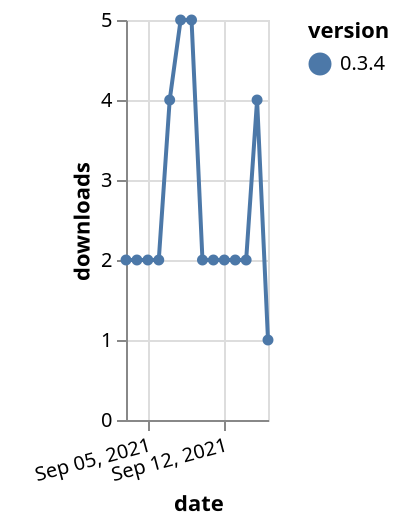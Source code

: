 {"$schema": "https://vega.github.io/schema/vega-lite/v5.json", "description": "A simple bar chart with embedded data.", "data": {"values": [{"date": "2021-09-03", "total": 2431, "delta": 2, "version": "0.3.4"}, {"date": "2021-09-04", "total": 2433, "delta": 2, "version": "0.3.4"}, {"date": "2021-09-05", "total": 2435, "delta": 2, "version": "0.3.4"}, {"date": "2021-09-06", "total": 2437, "delta": 2, "version": "0.3.4"}, {"date": "2021-09-07", "total": 2441, "delta": 4, "version": "0.3.4"}, {"date": "2021-09-08", "total": 2446, "delta": 5, "version": "0.3.4"}, {"date": "2021-09-09", "total": 2451, "delta": 5, "version": "0.3.4"}, {"date": "2021-09-10", "total": 2453, "delta": 2, "version": "0.3.4"}, {"date": "2021-09-11", "total": 2455, "delta": 2, "version": "0.3.4"}, {"date": "2021-09-12", "total": 2457, "delta": 2, "version": "0.3.4"}, {"date": "2021-09-13", "total": 2459, "delta": 2, "version": "0.3.4"}, {"date": "2021-09-14", "total": 2461, "delta": 2, "version": "0.3.4"}, {"date": "2021-09-15", "total": 2465, "delta": 4, "version": "0.3.4"}, {"date": "2021-09-16", "total": 2466, "delta": 1, "version": "0.3.4"}]}, "width": "container", "mark": {"type": "line", "point": {"filled": true}}, "encoding": {"x": {"field": "date", "type": "temporal", "timeUnit": "yearmonthdate", "title": "date", "axis": {"labelAngle": -15}}, "y": {"field": "delta", "type": "quantitative", "title": "downloads"}, "color": {"field": "version", "type": "nominal"}, "tooltip": {"field": "delta"}}}